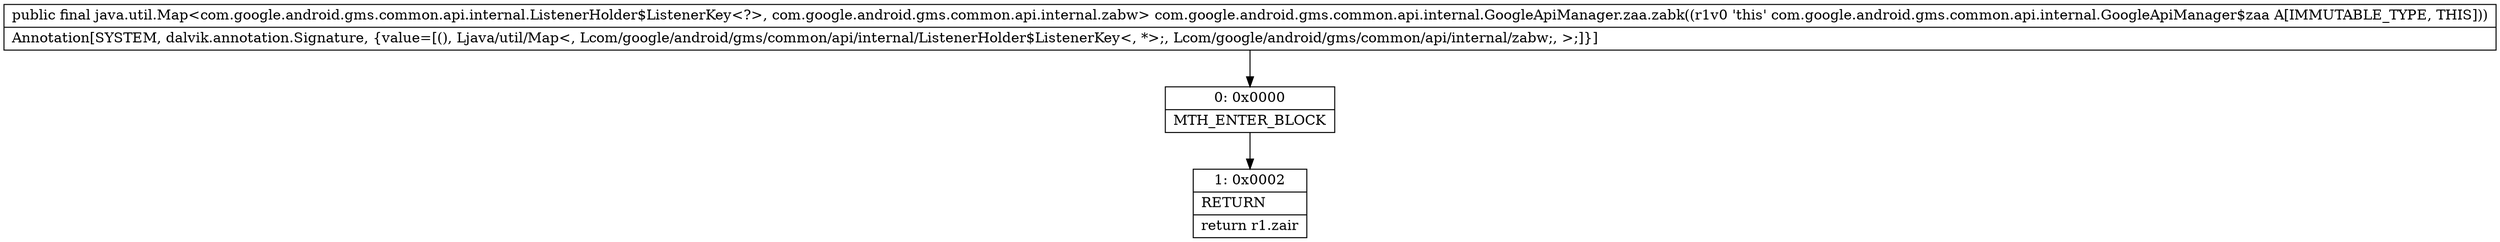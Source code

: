 digraph "CFG forcom.google.android.gms.common.api.internal.GoogleApiManager.zaa.zabk()Ljava\/util\/Map;" {
Node_0 [shape=record,label="{0\:\ 0x0000|MTH_ENTER_BLOCK\l}"];
Node_1 [shape=record,label="{1\:\ 0x0002|RETURN\l|return r1.zair\l}"];
MethodNode[shape=record,label="{public final java.util.Map\<com.google.android.gms.common.api.internal.ListenerHolder$ListenerKey\<?\>, com.google.android.gms.common.api.internal.zabw\> com.google.android.gms.common.api.internal.GoogleApiManager.zaa.zabk((r1v0 'this' com.google.android.gms.common.api.internal.GoogleApiManager$zaa A[IMMUTABLE_TYPE, THIS]))  | Annotation[SYSTEM, dalvik.annotation.Signature, \{value=[(), Ljava\/util\/Map\<, Lcom\/google\/android\/gms\/common\/api\/internal\/ListenerHolder$ListenerKey\<, *\>;, Lcom\/google\/android\/gms\/common\/api\/internal\/zabw;, \>;]\}]\l}"];
MethodNode -> Node_0;
Node_0 -> Node_1;
}

